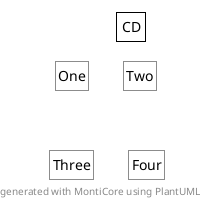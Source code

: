 @startuml
<style>
	classDiagram {
		class {
			BackgroundColor White
			RoundCorner 0
	  }
	  legend {
      BackgroundColor White
      RoundCorner 0
    }
</style>
hide circle
hide empty members
  skinparam classAttributeIconSize 0
legend top right
  CD
end legend
class One
class Two
class Three
class Four
center footer generated with MontiCore using PlantUML
@enduml
